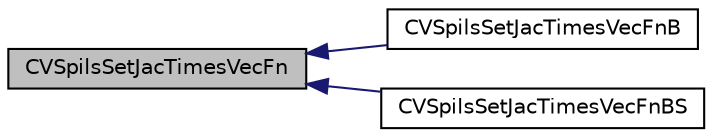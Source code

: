 digraph "CVSpilsSetJacTimesVecFn"
{
  edge [fontname="Helvetica",fontsize="10",labelfontname="Helvetica",labelfontsize="10"];
  node [fontname="Helvetica",fontsize="10",shape=record];
  rankdir="LR";
  Node44 [label="CVSpilsSetJacTimesVecFn",height=0.2,width=0.4,color="black", fillcolor="grey75", style="filled", fontcolor="black"];
  Node44 -> Node45 [dir="back",color="midnightblue",fontsize="10",style="solid",fontname="Helvetica"];
  Node45 [label="CVSpilsSetJacTimesVecFnB",height=0.2,width=0.4,color="black", fillcolor="white", style="filled",URL="$d9/d0d/cvodes__spils_8c.html#a0c7885480113d8611248e4d9e90f6e8b"];
  Node44 -> Node46 [dir="back",color="midnightblue",fontsize="10",style="solid",fontname="Helvetica"];
  Node46 [label="CVSpilsSetJacTimesVecFnBS",height=0.2,width=0.4,color="black", fillcolor="white", style="filled",URL="$d9/d0d/cvodes__spils_8c.html#a6ef0c4aa27d0421b94df0433ab86f129"];
}
